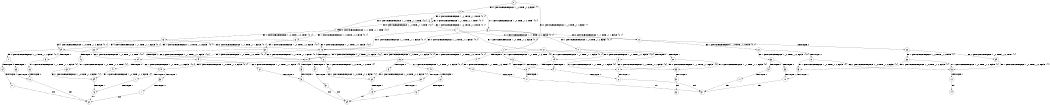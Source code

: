 digraph BCG {
size = "7, 10.5";
center = TRUE;
node [shape = circle];
0 [peripheries = 2];
0 -> 1 [label = "EX !0 !ATOMIC_EXCH_BRANCH (1, +1, TRUE, +1, 1, FALSE) !{}"];
0 -> 2 [label = "EX !1 !ATOMIC_EXCH_BRANCH (1, +1, TRUE, +1, 3, FALSE) !{}"];
1 -> 3 [label = "EX !1 !ATOMIC_EXCH_BRANCH (1, +1, TRUE, +1, 3, TRUE) !{0}"];
1 -> 4 [label = "TERMINATE !0"];
2 -> 5 [label = "EX !1 !ATOMIC_EXCH_BRANCH (1, +0, TRUE, +1, 2, TRUE) !{0, 1}"];
2 -> 6 [label = "EX !0 !ATOMIC_EXCH_BRANCH (1, +1, TRUE, +1, 1, TRUE) !{0, 1}"];
2 -> 7 [label = "EX !0 !ATOMIC_EXCH_BRANCH (1, +1, TRUE, +1, 1, TRUE) !{0, 1}"];
3 -> 8 [label = "TERMINATE !0"];
3 -> 9 [label = "TERMINATE !1"];
4 -> 10 [label = "EX !1 !ATOMIC_EXCH_BRANCH (1, +1, TRUE, +1, 3, TRUE) !{}"];
5 -> 11 [label = "EX !1 !ATOMIC_EXCH_BRANCH (1, +0, TRUE, +1, 2, FALSE) !{0, 1}"];
5 -> 12 [label = "EX !0 !ATOMIC_EXCH_BRANCH (1, +1, TRUE, +1, 1, FALSE) !{0, 1}"];
5 -> 13 [label = "EX !0 !ATOMIC_EXCH_BRANCH (1, +1, TRUE, +1, 1, FALSE) !{0, 1}"];
6 -> 6 [label = "EX !0 !ATOMIC_EXCH_BRANCH (1, +1, TRUE, +1, 1, TRUE) !{0, 1}"];
6 -> 14 [label = "EX !1 !ATOMIC_EXCH_BRANCH (1, +0, TRUE, +1, 2, TRUE) !{0, 1}"];
6 -> 7 [label = "EX !0 !ATOMIC_EXCH_BRANCH (1, +1, TRUE, +1, 1, TRUE) !{0, 1}"];
7 -> 15 [label = "EX !1 !ATOMIC_EXCH_BRANCH (1, +0, TRUE, +1, 2, TRUE) !{0, 1}"];
7 -> 7 [label = "EX !0 !ATOMIC_EXCH_BRANCH (1, +1, TRUE, +1, 1, TRUE) !{0, 1}"];
7 -> 16 [label = "EX !1 !ATOMIC_EXCH_BRANCH (1, +0, TRUE, +1, 2, TRUE) !{0, 1}"];
8 -> 17 [label = "TERMINATE !1"];
9 -> 18 [label = "TERMINATE !0"];
10 -> 17 [label = "TERMINATE !1"];
11 -> 19 [label = "EX !0 !ATOMIC_EXCH_BRANCH (1, +1, TRUE, +1, 1, FALSE) !{0, 1}"];
11 -> 20 [label = "TERMINATE !1"];
11 -> 21 [label = "EX !0 !ATOMIC_EXCH_BRANCH (1, +1, TRUE, +1, 1, FALSE) !{0, 1}"];
12 -> 22 [label = "EX !1 !ATOMIC_EXCH_BRANCH (1, +0, TRUE, +1, 2, TRUE) !{0, 1}"];
12 -> 23 [label = "TERMINATE !0"];
13 -> 24 [label = "EX !1 !ATOMIC_EXCH_BRANCH (1, +0, TRUE, +1, 2, TRUE) !{0, 1}"];
13 -> 25 [label = "EX !1 !ATOMIC_EXCH_BRANCH (1, +0, TRUE, +1, 2, TRUE) !{0, 1}"];
13 -> 26 [label = "TERMINATE !0"];
14 -> 12 [label = "EX !0 !ATOMIC_EXCH_BRANCH (1, +1, TRUE, +1, 1, FALSE) !{0, 1}"];
14 -> 27 [label = "EX !1 !ATOMIC_EXCH_BRANCH (1, +0, TRUE, +1, 2, FALSE) !{0, 1}"];
14 -> 13 [label = "EX !0 !ATOMIC_EXCH_BRANCH (1, +1, TRUE, +1, 1, FALSE) !{0, 1}"];
15 -> 28 [label = "EX !0 !ATOMIC_EXCH_BRANCH (1, +1, TRUE, +1, 1, FALSE) !{0, 1}"];
15 -> 29 [label = "EX !1 !ATOMIC_EXCH_BRANCH (1, +0, TRUE, +1, 2, FALSE) !{0, 1}"];
15 -> 13 [label = "EX !0 !ATOMIC_EXCH_BRANCH (1, +1, TRUE, +1, 1, FALSE) !{0, 1}"];
16 -> 29 [label = "EX !1 !ATOMIC_EXCH_BRANCH (1, +0, TRUE, +1, 2, FALSE) !{0, 1}"];
16 -> 13 [label = "EX !0 !ATOMIC_EXCH_BRANCH (1, +1, TRUE, +1, 1, FALSE) !{0, 1}"];
16 -> 30 [label = "EX !1 !ATOMIC_EXCH_BRANCH (1, +0, TRUE, +1, 2, FALSE) !{0, 1}"];
17 -> 31 [label = "exit"];
18 -> 31 [label = "exit"];
19 -> 8 [label = "TERMINATE !0"];
19 -> 9 [label = "TERMINATE !1"];
20 -> 32 [label = "EX !0 !ATOMIC_EXCH_BRANCH (1, +1, TRUE, +1, 1, FALSE) !{0}"];
20 -> 33 [label = "EX !0 !ATOMIC_EXCH_BRANCH (1, +1, TRUE, +1, 1, FALSE) !{0}"];
21 -> 34 [label = "TERMINATE !0"];
21 -> 35 [label = "TERMINATE !1"];
22 -> 36 [label = "EX !1 !ATOMIC_EXCH_BRANCH (1, +0, TRUE, +1, 2, FALSE) !{0, 1}"];
22 -> 37 [label = "TERMINATE !0"];
23 -> 38 [label = "EX !1 !ATOMIC_EXCH_BRANCH (1, +0, TRUE, +1, 2, TRUE) !{1}"];
23 -> 39 [label = "EX !1 !ATOMIC_EXCH_BRANCH (1, +0, TRUE, +1, 2, TRUE) !{1}"];
24 -> 40 [label = "EX !1 !ATOMIC_EXCH_BRANCH (1, +0, TRUE, +1, 2, FALSE) !{0, 1}"];
24 -> 41 [label = "TERMINATE !0"];
25 -> 40 [label = "EX !1 !ATOMIC_EXCH_BRANCH (1, +0, TRUE, +1, 2, FALSE) !{0, 1}"];
25 -> 42 [label = "EX !1 !ATOMIC_EXCH_BRANCH (1, +0, TRUE, +1, 2, FALSE) !{0, 1}"];
25 -> 43 [label = "TERMINATE !0"];
26 -> 44 [label = "EX !1 !ATOMIC_EXCH_BRANCH (1, +0, TRUE, +1, 2, TRUE) !{1}"];
27 -> 19 [label = "EX !0 !ATOMIC_EXCH_BRANCH (1, +1, TRUE, +1, 1, FALSE) !{0, 1}"];
27 -> 45 [label = "TERMINATE !1"];
27 -> 21 [label = "EX !0 !ATOMIC_EXCH_BRANCH (1, +1, TRUE, +1, 1, FALSE) !{0, 1}"];
28 -> 24 [label = "EX !1 !ATOMIC_EXCH_BRANCH (1, +0, TRUE, +1, 2, TRUE) !{0, 1}"];
28 -> 46 [label = "TERMINATE !0"];
29 -> 47 [label = "EX !0 !ATOMIC_EXCH_BRANCH (1, +1, TRUE, +1, 1, FALSE) !{0, 1}"];
29 -> 48 [label = "TERMINATE !1"];
29 -> 21 [label = "EX !0 !ATOMIC_EXCH_BRANCH (1, +1, TRUE, +1, 1, FALSE) !{0, 1}"];
30 -> 21 [label = "EX !0 !ATOMIC_EXCH_BRANCH (1, +1, TRUE, +1, 1, FALSE) !{0, 1}"];
30 -> 49 [label = "TERMINATE !1"];
32 -> 18 [label = "TERMINATE !0"];
33 -> 50 [label = "TERMINATE !0"];
34 -> 51 [label = "TERMINATE !1"];
35 -> 52 [label = "TERMINATE !0"];
36 -> 53 [label = "TERMINATE !0"];
36 -> 54 [label = "TERMINATE !1"];
37 -> 55 [label = "EX !1 !ATOMIC_EXCH_BRANCH (1, +0, TRUE, +1, 2, FALSE) !{1}"];
37 -> 56 [label = "EX !1 !ATOMIC_EXCH_BRANCH (1, +0, TRUE, +1, 2, FALSE) !{1}"];
38 -> 55 [label = "EX !1 !ATOMIC_EXCH_BRANCH (1, +0, TRUE, +1, 2, FALSE) !{1}"];
38 -> 56 [label = "EX !1 !ATOMIC_EXCH_BRANCH (1, +0, TRUE, +1, 2, FALSE) !{1}"];
39 -> 56 [label = "EX !1 !ATOMIC_EXCH_BRANCH (1, +0, TRUE, +1, 2, FALSE) !{1}"];
40 -> 57 [label = "TERMINATE !0"];
40 -> 58 [label = "TERMINATE !1"];
41 -> 59 [label = "EX !1 !ATOMIC_EXCH_BRANCH (1, +0, TRUE, +1, 2, FALSE) !{1}"];
42 -> 60 [label = "TERMINATE !0"];
42 -> 61 [label = "TERMINATE !1"];
43 -> 62 [label = "EX !1 !ATOMIC_EXCH_BRANCH (1, +0, TRUE, +1, 2, FALSE) !{1}"];
44 -> 62 [label = "EX !1 !ATOMIC_EXCH_BRANCH (1, +0, TRUE, +1, 2, FALSE) !{1}"];
45 -> 32 [label = "EX !0 !ATOMIC_EXCH_BRANCH (1, +1, TRUE, +1, 1, FALSE) !{0}"];
45 -> 33 [label = "EX !0 !ATOMIC_EXCH_BRANCH (1, +1, TRUE, +1, 1, FALSE) !{0}"];
46 -> 63 [label = "EX !1 !ATOMIC_EXCH_BRANCH (1, +0, TRUE, +1, 2, TRUE) !{1}"];
47 -> 64 [label = "TERMINATE !0"];
47 -> 65 [label = "TERMINATE !1"];
48 -> 66 [label = "EX !0 !ATOMIC_EXCH_BRANCH (1, +1, TRUE, +1, 1, FALSE) !{0}"];
49 -> 67 [label = "EX !0 !ATOMIC_EXCH_BRANCH (1, +1, TRUE, +1, 1, FALSE) !{0}"];
50 -> 68 [label = "exit"];
51 -> 69 [label = "exit"];
52 -> 69 [label = "exit"];
53 -> 70 [label = "TERMINATE !1"];
54 -> 71 [label = "TERMINATE !0"];
55 -> 70 [label = "TERMINATE !1"];
56 -> 72 [label = "TERMINATE !1"];
57 -> 73 [label = "TERMINATE !1"];
58 -> 74 [label = "TERMINATE !0"];
59 -> 73 [label = "TERMINATE !1"];
60 -> 75 [label = "TERMINATE !1"];
61 -> 76 [label = "TERMINATE !0"];
62 -> 75 [label = "TERMINATE !1"];
63 -> 59 [label = "EX !1 !ATOMIC_EXCH_BRANCH (1, +0, TRUE, +1, 2, FALSE) !{1}"];
64 -> 77 [label = "TERMINATE !1"];
65 -> 78 [label = "TERMINATE !0"];
66 -> 78 [label = "TERMINATE !0"];
67 -> 52 [label = "TERMINATE !0"];
70 -> 31 [label = "exit"];
71 -> 31 [label = "exit"];
72 -> 79 [label = "exit"];
73 -> 80 [label = "exit"];
74 -> 80 [label = "exit"];
75 -> 69 [label = "exit"];
76 -> 69 [label = "exit"];
77 -> 80 [label = "exit"];
78 -> 80 [label = "exit"];
}
